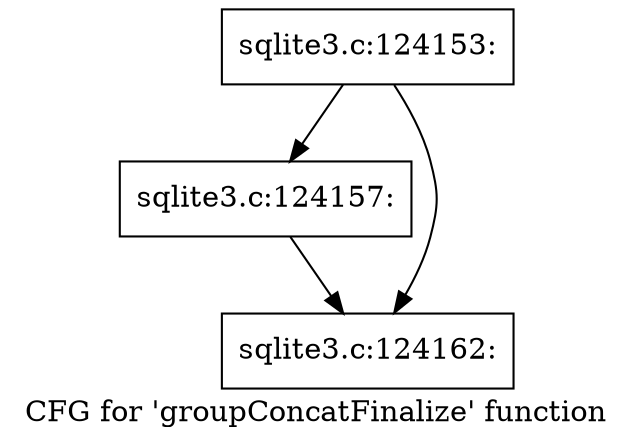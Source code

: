 digraph "CFG for 'groupConcatFinalize' function" {
	label="CFG for 'groupConcatFinalize' function";

	Node0x55c0fa5e8160 [shape=record,label="{sqlite3.c:124153:}"];
	Node0x55c0fa5e8160 -> Node0x55c0fa5e8680;
	Node0x55c0fa5e8160 -> Node0x55c0fa5e86d0;
	Node0x55c0fa5e8680 [shape=record,label="{sqlite3.c:124157:}"];
	Node0x55c0fa5e8680 -> Node0x55c0fa5e86d0;
	Node0x55c0fa5e86d0 [shape=record,label="{sqlite3.c:124162:}"];
}
